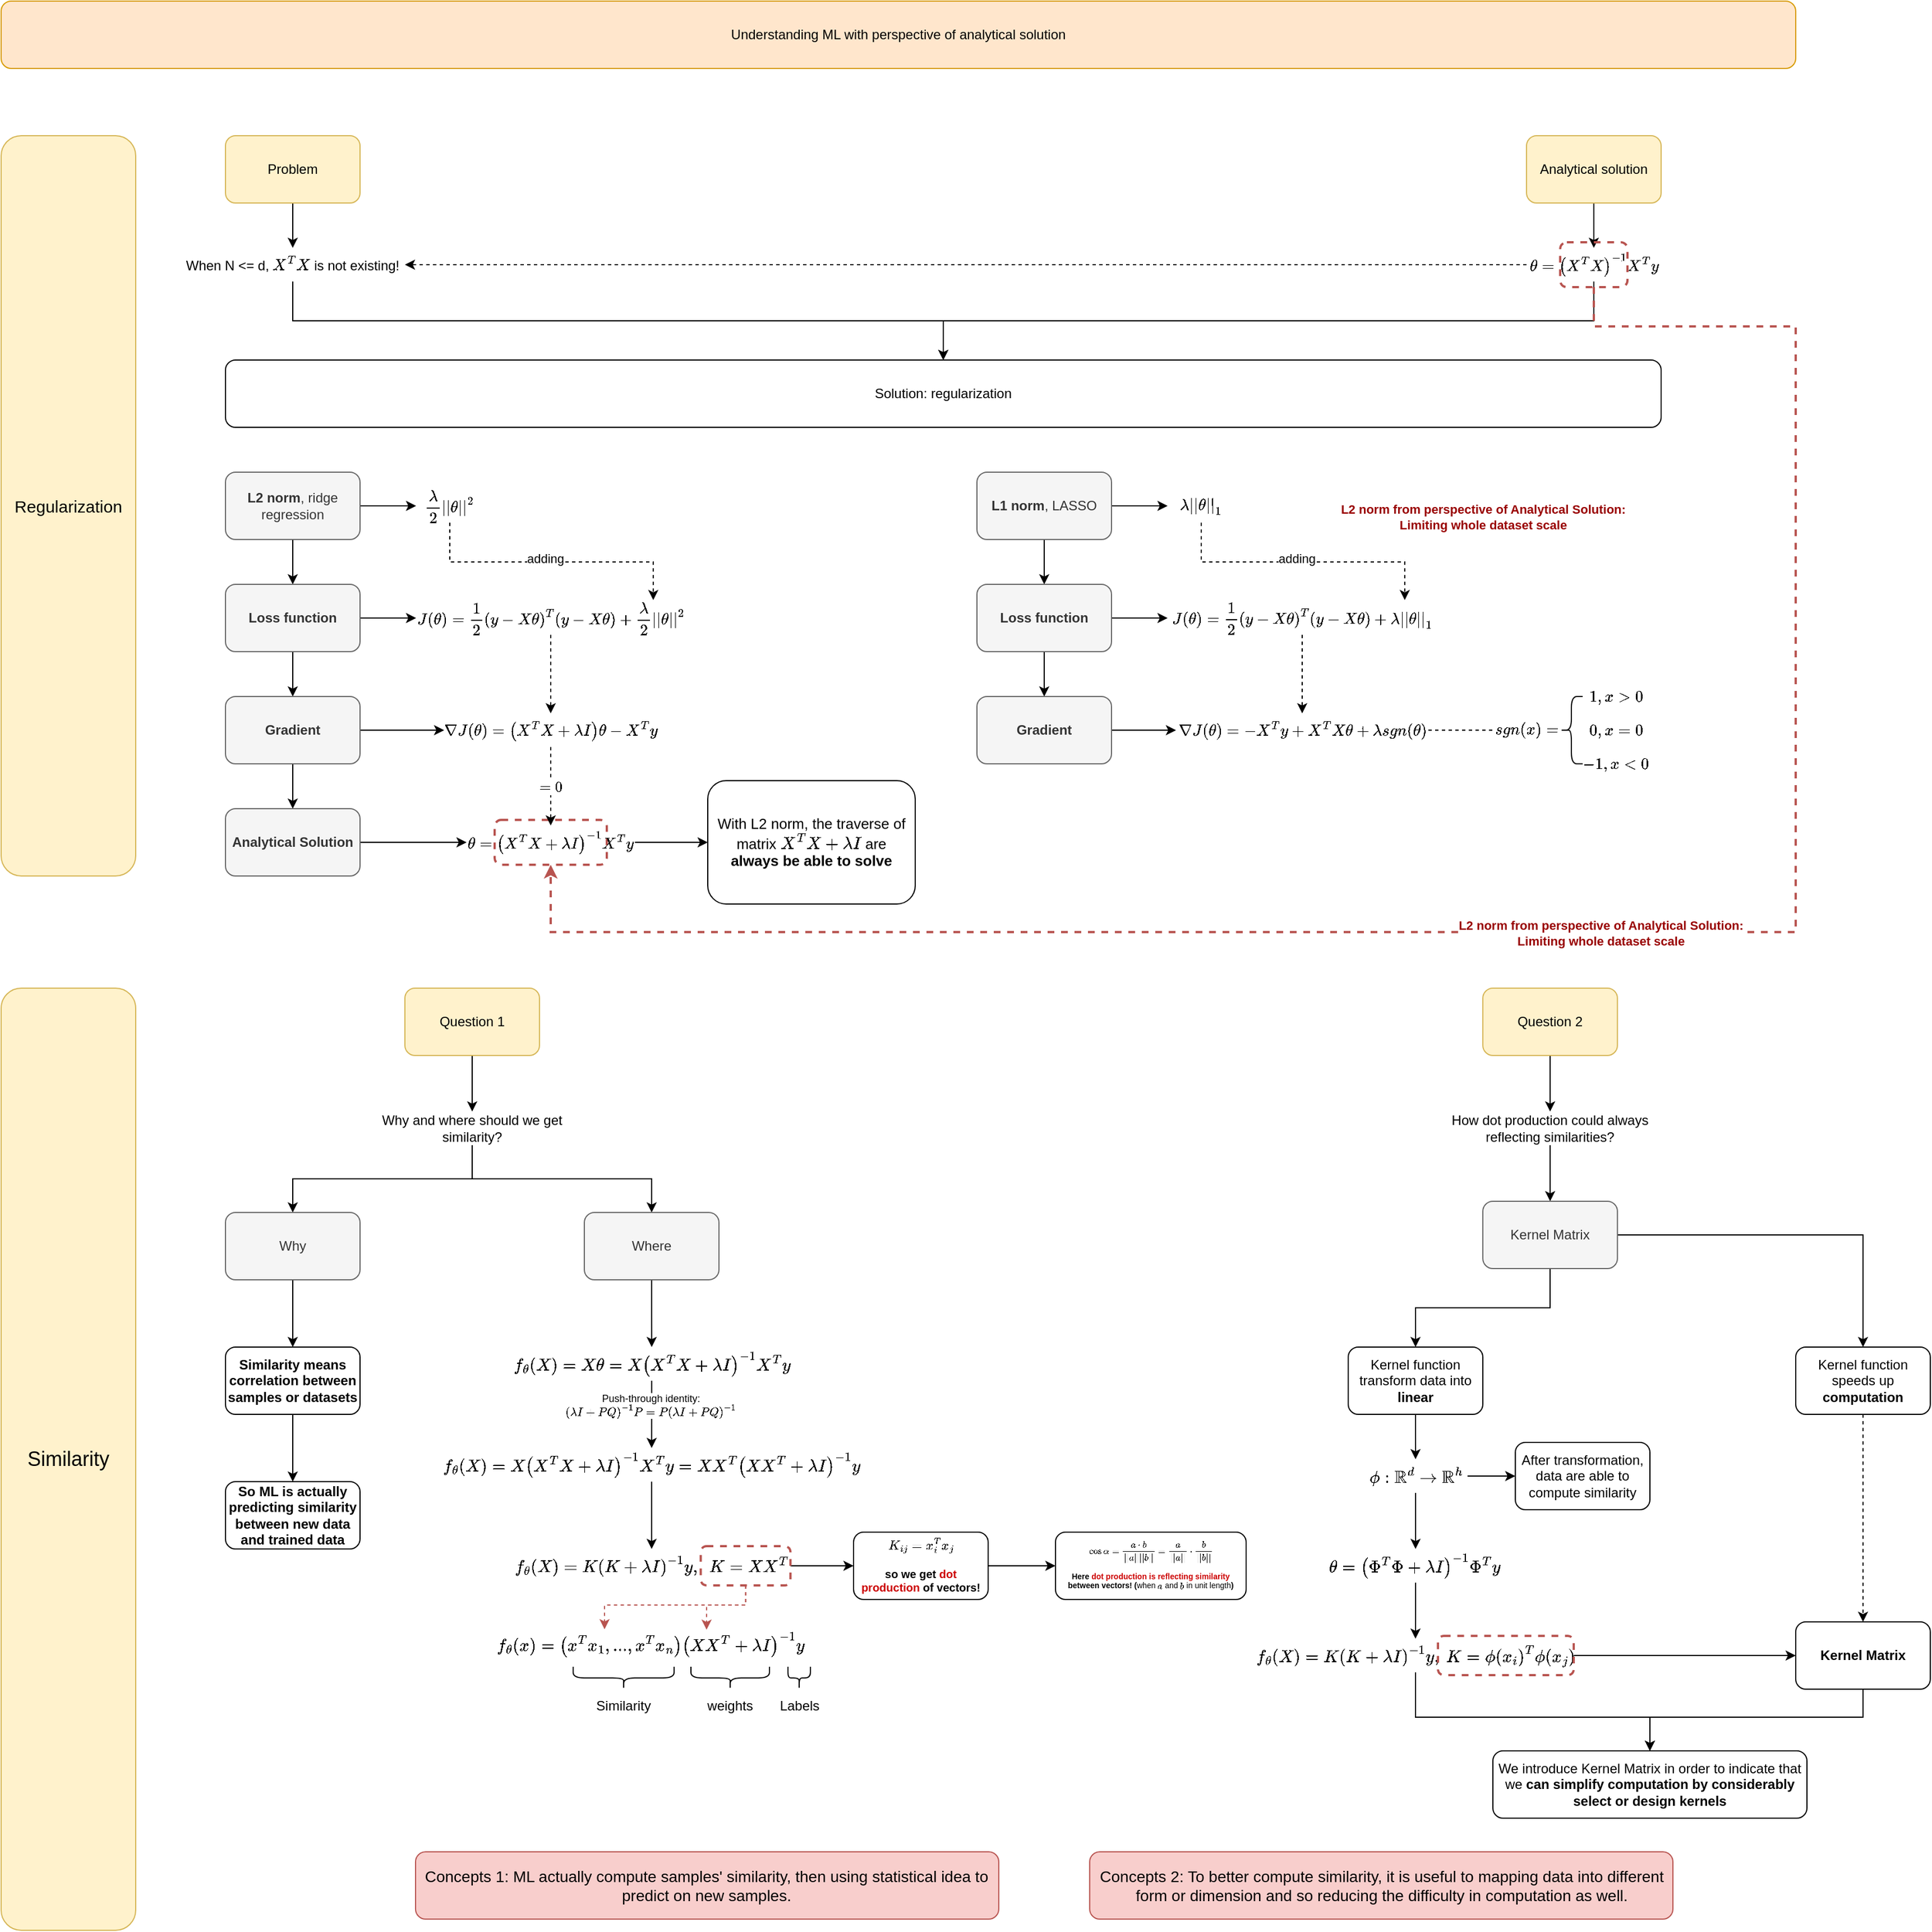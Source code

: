 <mxfile version="21.6.1" type="device">
  <diagram name="第 1 页" id="qaRzX7sJMQZzMvLnQVBK">
    <mxGraphModel dx="4020" dy="2697" grid="1" gridSize="10" guides="1" tooltips="1" connect="1" arrows="1" fold="1" page="1" pageScale="1" pageWidth="1200" pageHeight="1920" math="1" shadow="0">
      <root>
        <mxCell id="0" />
        <mxCell id="1" parent="0" />
        <mxCell id="Ud6jcn10O5w5PVEyWLoH-35" value="" style="rounded=1;whiteSpace=wrap;html=1;fillColor=none;strokeColor=#b85450;strokeWidth=2;dashed=1;" vertex="1" parent="1">
          <mxGeometry x="760" y="810" width="100" height="40" as="geometry" />
        </mxCell>
        <mxCell id="JyESMGR1FMFt-hgIbmDr-1" value="Understanding ML with perspective of analytical solution" style="rounded=1;whiteSpace=wrap;html=1;fillColor=#ffe6cc;strokeColor=#d79b00;" parent="1" vertex="1">
          <mxGeometry x="320" y="80" width="1600" height="60" as="geometry" />
        </mxCell>
        <mxCell id="Ud6jcn10O5w5PVEyWLoH-1" value="Regularization" style="rounded=1;whiteSpace=wrap;html=1;fillColor=#fff2cc;strokeColor=#d6b656;fontSize=15;" vertex="1" parent="1">
          <mxGeometry x="320" y="200" width="120" height="660" as="geometry" />
        </mxCell>
        <mxCell id="Ud6jcn10O5w5PVEyWLoH-4" value="" style="edgeStyle=orthogonalEdgeStyle;rounded=0;orthogonalLoop=1;jettySize=auto;html=1;" edge="1" parent="1" source="Ud6jcn10O5w5PVEyWLoH-2" target="Ud6jcn10O5w5PVEyWLoH-3">
          <mxGeometry relative="1" as="geometry" />
        </mxCell>
        <mxCell id="Ud6jcn10O5w5PVEyWLoH-2" value="Analytical solution" style="rounded=1;whiteSpace=wrap;html=1;fillColor=#fff2cc;strokeColor=#d6b656;" vertex="1" parent="1">
          <mxGeometry x="1680" y="200" width="120" height="60" as="geometry" />
        </mxCell>
        <mxCell id="Ud6jcn10O5w5PVEyWLoH-18" style="edgeStyle=orthogonalEdgeStyle;rounded=0;orthogonalLoop=1;jettySize=auto;html=1;entryX=0.5;entryY=0;entryDx=0;entryDy=0;" edge="1" parent="1" source="Ud6jcn10O5w5PVEyWLoH-3" target="Ud6jcn10O5w5PVEyWLoH-8">
          <mxGeometry relative="1" as="geometry" />
        </mxCell>
        <mxCell id="Ud6jcn10O5w5PVEyWLoH-37" value="" style="edgeStyle=orthogonalEdgeStyle;rounded=0;orthogonalLoop=1;jettySize=auto;html=1;dashed=1;" edge="1" parent="1" source="Ud6jcn10O5w5PVEyWLoH-3" target="Ud6jcn10O5w5PVEyWLoH-6">
          <mxGeometry relative="1" as="geometry" />
        </mxCell>
        <mxCell id="Ud6jcn10O5w5PVEyWLoH-3" value="`theta=(X^TX)^(-1)X^Ty`" style="text;html=1;strokeColor=none;fillColor=none;align=center;verticalAlign=middle;whiteSpace=wrap;rounded=0;" vertex="1" parent="1">
          <mxGeometry x="1680" y="300" width="120" height="30" as="geometry" />
        </mxCell>
        <mxCell id="Ud6jcn10O5w5PVEyWLoH-7" value="" style="edgeStyle=orthogonalEdgeStyle;rounded=0;orthogonalLoop=1;jettySize=auto;html=1;" edge="1" parent="1" source="Ud6jcn10O5w5PVEyWLoH-5" target="Ud6jcn10O5w5PVEyWLoH-6">
          <mxGeometry relative="1" as="geometry" />
        </mxCell>
        <mxCell id="Ud6jcn10O5w5PVEyWLoH-5" value="Problem" style="rounded=1;whiteSpace=wrap;html=1;fillColor=#fff2cc;strokeColor=#d6b656;" vertex="1" parent="1">
          <mxGeometry x="520" y="200" width="120" height="60" as="geometry" />
        </mxCell>
        <mxCell id="Ud6jcn10O5w5PVEyWLoH-17" style="edgeStyle=orthogonalEdgeStyle;rounded=0;orthogonalLoop=1;jettySize=auto;html=1;entryX=0.5;entryY=0;entryDx=0;entryDy=0;" edge="1" parent="1" source="Ud6jcn10O5w5PVEyWLoH-6" target="Ud6jcn10O5w5PVEyWLoH-8">
          <mxGeometry relative="1" as="geometry" />
        </mxCell>
        <mxCell id="Ud6jcn10O5w5PVEyWLoH-6" value="When N &amp;lt;= d, `X^TX` is not existing!" style="text;html=1;strokeColor=none;fillColor=none;align=center;verticalAlign=middle;whiteSpace=wrap;rounded=0;" vertex="1" parent="1">
          <mxGeometry x="480" y="300" width="200" height="30" as="geometry" />
        </mxCell>
        <mxCell id="Ud6jcn10O5w5PVEyWLoH-8" value="Solution: regularization" style="rounded=1;whiteSpace=wrap;html=1;" vertex="1" parent="1">
          <mxGeometry x="520" y="400" width="1280" height="60" as="geometry" />
        </mxCell>
        <mxCell id="Ud6jcn10O5w5PVEyWLoH-11" value="" style="edgeStyle=orthogonalEdgeStyle;rounded=0;orthogonalLoop=1;jettySize=auto;html=1;" edge="1" parent="1" source="Ud6jcn10O5w5PVEyWLoH-9" target="Ud6jcn10O5w5PVEyWLoH-10">
          <mxGeometry relative="1" as="geometry" />
        </mxCell>
        <mxCell id="Ud6jcn10O5w5PVEyWLoH-29" value="" style="edgeStyle=orthogonalEdgeStyle;rounded=0;orthogonalLoop=1;jettySize=auto;html=1;" edge="1" parent="1" source="Ud6jcn10O5w5PVEyWLoH-9" target="Ud6jcn10O5w5PVEyWLoH-12">
          <mxGeometry relative="1" as="geometry" />
        </mxCell>
        <mxCell id="Ud6jcn10O5w5PVEyWLoH-9" value="&lt;b&gt;L2 norm&lt;/b&gt;, ridge regression" style="rounded=1;whiteSpace=wrap;html=1;fillColor=#f5f5f5;fontColor=#333333;strokeColor=#666666;" vertex="1" parent="1">
          <mxGeometry x="520" y="500" width="120" height="60" as="geometry" />
        </mxCell>
        <mxCell id="Ud6jcn10O5w5PVEyWLoH-15" style="edgeStyle=orthogonalEdgeStyle;rounded=0;orthogonalLoop=1;jettySize=auto;html=1;entryX=0.881;entryY=-0.033;entryDx=0;entryDy=0;entryPerimeter=0;dashed=1;" edge="1" parent="1" source="Ud6jcn10O5w5PVEyWLoH-10" target="Ud6jcn10O5w5PVEyWLoH-13">
          <mxGeometry relative="1" as="geometry" />
        </mxCell>
        <mxCell id="Ud6jcn10O5w5PVEyWLoH-16" value="adding" style="edgeLabel;html=1;align=center;verticalAlign=middle;resizable=0;points=[];" vertex="1" connectable="0" parent="Ud6jcn10O5w5PVEyWLoH-15">
          <mxGeometry x="-0.044" y="3" relative="1" as="geometry">
            <mxPoint as="offset" />
          </mxGeometry>
        </mxCell>
        <mxCell id="Ud6jcn10O5w5PVEyWLoH-10" value="`lambda/2||theta||^2`" style="text;html=1;strokeColor=none;fillColor=none;align=center;verticalAlign=middle;whiteSpace=wrap;rounded=0;" vertex="1" parent="1">
          <mxGeometry x="690" y="515" width="60" height="30" as="geometry" />
        </mxCell>
        <mxCell id="Ud6jcn10O5w5PVEyWLoH-14" value="" style="edgeStyle=orthogonalEdgeStyle;rounded=0;orthogonalLoop=1;jettySize=auto;html=1;" edge="1" parent="1" source="Ud6jcn10O5w5PVEyWLoH-12" target="Ud6jcn10O5w5PVEyWLoH-13">
          <mxGeometry relative="1" as="geometry" />
        </mxCell>
        <mxCell id="Ud6jcn10O5w5PVEyWLoH-21" value="" style="edgeStyle=orthogonalEdgeStyle;rounded=0;orthogonalLoop=1;jettySize=auto;html=1;" edge="1" parent="1" source="Ud6jcn10O5w5PVEyWLoH-12" target="Ud6jcn10O5w5PVEyWLoH-20">
          <mxGeometry relative="1" as="geometry" />
        </mxCell>
        <mxCell id="Ud6jcn10O5w5PVEyWLoH-12" value="&lt;b&gt;Loss function&lt;/b&gt;" style="rounded=1;whiteSpace=wrap;html=1;fillColor=#f5f5f5;fontColor=#333333;strokeColor=#666666;" vertex="1" parent="1">
          <mxGeometry x="520" y="600" width="120" height="60" as="geometry" />
        </mxCell>
        <mxCell id="Ud6jcn10O5w5PVEyWLoH-24" value="" style="edgeStyle=orthogonalEdgeStyle;rounded=0;orthogonalLoop=1;jettySize=auto;html=1;dashed=1;" edge="1" parent="1" source="Ud6jcn10O5w5PVEyWLoH-13" target="Ud6jcn10O5w5PVEyWLoH-22">
          <mxGeometry relative="1" as="geometry" />
        </mxCell>
        <mxCell id="Ud6jcn10O5w5PVEyWLoH-13" value="`J(theta)=1/2(y-Xtheta)^T(y-Xtheta)+lambda/2||theta||^2`" style="text;html=1;strokeColor=none;fillColor=none;align=center;verticalAlign=middle;whiteSpace=wrap;rounded=0;" vertex="1" parent="1">
          <mxGeometry x="690" y="615" width="240" height="30" as="geometry" />
        </mxCell>
        <mxCell id="Ud6jcn10O5w5PVEyWLoH-23" value="" style="edgeStyle=orthogonalEdgeStyle;rounded=0;orthogonalLoop=1;jettySize=auto;html=1;" edge="1" parent="1" source="Ud6jcn10O5w5PVEyWLoH-20" target="Ud6jcn10O5w5PVEyWLoH-22">
          <mxGeometry relative="1" as="geometry" />
        </mxCell>
        <mxCell id="Ud6jcn10O5w5PVEyWLoH-31" value="" style="edgeStyle=orthogonalEdgeStyle;rounded=0;orthogonalLoop=1;jettySize=auto;html=1;" edge="1" parent="1" source="Ud6jcn10O5w5PVEyWLoH-20" target="Ud6jcn10O5w5PVEyWLoH-30">
          <mxGeometry relative="1" as="geometry" />
        </mxCell>
        <mxCell id="Ud6jcn10O5w5PVEyWLoH-20" value="&lt;b&gt;Gradient&lt;/b&gt;" style="rounded=1;whiteSpace=wrap;html=1;fillColor=#f5f5f5;fontColor=#333333;strokeColor=#666666;" vertex="1" parent="1">
          <mxGeometry x="520" y="700" width="120" height="60" as="geometry" />
        </mxCell>
        <mxCell id="Ud6jcn10O5w5PVEyWLoH-26" value="" style="edgeStyle=orthogonalEdgeStyle;rounded=0;orthogonalLoop=1;jettySize=auto;html=1;dashed=1;" edge="1" parent="1" source="Ud6jcn10O5w5PVEyWLoH-22" target="Ud6jcn10O5w5PVEyWLoH-25">
          <mxGeometry relative="1" as="geometry" />
        </mxCell>
        <mxCell id="Ud6jcn10O5w5PVEyWLoH-34" value="`=0`" style="edgeLabel;html=1;align=center;verticalAlign=middle;resizable=0;points=[];" vertex="1" connectable="0" parent="Ud6jcn10O5w5PVEyWLoH-26">
          <mxGeometry x="0.019" relative="1" as="geometry">
            <mxPoint as="offset" />
          </mxGeometry>
        </mxCell>
        <mxCell id="Ud6jcn10O5w5PVEyWLoH-22" value="`gradJ(theta)=(X^TX+lambdaI)theta-X^Ty&lt;br&gt;`" style="text;html=1;strokeColor=none;fillColor=none;align=center;verticalAlign=middle;whiteSpace=wrap;rounded=0;" vertex="1" parent="1">
          <mxGeometry x="715" y="715" width="190" height="30" as="geometry" />
        </mxCell>
        <mxCell id="Ud6jcn10O5w5PVEyWLoH-28" value="" style="edgeStyle=orthogonalEdgeStyle;rounded=0;orthogonalLoop=1;jettySize=auto;html=1;" edge="1" parent="1" source="Ud6jcn10O5w5PVEyWLoH-25" target="Ud6jcn10O5w5PVEyWLoH-27">
          <mxGeometry relative="1" as="geometry" />
        </mxCell>
        <mxCell id="Ud6jcn10O5w5PVEyWLoH-25" value="`theta=(X^TX+lambdaI)^(-1)X^Ty`" style="text;html=1;strokeColor=none;fillColor=none;align=center;verticalAlign=middle;whiteSpace=wrap;rounded=0;" vertex="1" parent="1">
          <mxGeometry x="735" y="815" width="150" height="30" as="geometry" />
        </mxCell>
        <mxCell id="Ud6jcn10O5w5PVEyWLoH-27" value="With L2 norm, the traverse of matrix `X^TX+lambdaI` are &lt;b&gt;always&lt;/b&gt;&amp;nbsp;&lt;b style=&quot;font-size: 13px;&quot;&gt;be able to solve&lt;/b&gt;" style="rounded=1;whiteSpace=wrap;html=1;fontSize=13;" vertex="1" parent="1">
          <mxGeometry x="950" y="775" width="185" height="110" as="geometry" />
        </mxCell>
        <mxCell id="Ud6jcn10O5w5PVEyWLoH-32" value="" style="edgeStyle=orthogonalEdgeStyle;rounded=0;orthogonalLoop=1;jettySize=auto;html=1;" edge="1" parent="1" source="Ud6jcn10O5w5PVEyWLoH-30" target="Ud6jcn10O5w5PVEyWLoH-25">
          <mxGeometry relative="1" as="geometry" />
        </mxCell>
        <mxCell id="Ud6jcn10O5w5PVEyWLoH-30" value="&lt;b&gt;Analytical Solution&lt;/b&gt;" style="whiteSpace=wrap;html=1;rounded=1;fillColor=#f5f5f5;fontColor=#333333;strokeColor=#666666;" vertex="1" parent="1">
          <mxGeometry x="520" y="800" width="120" height="60" as="geometry" />
        </mxCell>
        <mxCell id="Ud6jcn10O5w5PVEyWLoH-39" style="edgeStyle=orthogonalEdgeStyle;rounded=0;orthogonalLoop=1;jettySize=auto;html=1;dashed=1;fillColor=#f8cecc;strokeColor=#b85450;strokeWidth=2;exitX=0.5;exitY=1;exitDx=0;exitDy=0;" edge="1" parent="1" source="Ud6jcn10O5w5PVEyWLoH-38">
          <mxGeometry relative="1" as="geometry">
            <mxPoint x="1720" y="315.0" as="sourcePoint" />
            <mxPoint x="810" y="850" as="targetPoint" />
            <Array as="points">
              <mxPoint x="1740" y="370" />
              <mxPoint x="1920" y="370" />
              <mxPoint x="1920" y="910" />
              <mxPoint x="810" y="910" />
            </Array>
          </mxGeometry>
        </mxCell>
        <mxCell id="Ud6jcn10O5w5PVEyWLoH-40" value="L2 norm from perspective of Analytical Solution:&lt;br&gt;Limiting whole dataset scale" style="edgeLabel;html=1;align=center;verticalAlign=middle;resizable=0;points=[];fontStyle=1;fontColor=#990000;" vertex="1" connectable="0" parent="Ud6jcn10O5w5PVEyWLoH-39">
          <mxGeometry x="-0.035" y="1" relative="1" as="geometry">
            <mxPoint as="offset" />
          </mxGeometry>
        </mxCell>
        <mxCell id="Ud6jcn10O5w5PVEyWLoH-38" value="" style="rounded=1;whiteSpace=wrap;html=1;fillColor=none;strokeColor=#b85450;strokeWidth=2;dashed=1;" vertex="1" parent="1">
          <mxGeometry x="1710" y="295" width="60" height="40" as="geometry" />
        </mxCell>
        <mxCell id="Ud6jcn10O5w5PVEyWLoH-41" value="Similarity" style="rounded=1;whiteSpace=wrap;html=1;fillColor=#fff2cc;strokeColor=#d6b656;fontSize=18;" vertex="1" parent="1">
          <mxGeometry x="320" y="960" width="120" height="840" as="geometry" />
        </mxCell>
        <mxCell id="Ud6jcn10O5w5PVEyWLoH-42" value="" style="edgeStyle=orthogonalEdgeStyle;rounded=0;orthogonalLoop=1;jettySize=auto;html=1;" edge="1" parent="1" source="Ud6jcn10O5w5PVEyWLoH-44" target="Ud6jcn10O5w5PVEyWLoH-47">
          <mxGeometry relative="1" as="geometry" />
        </mxCell>
        <mxCell id="Ud6jcn10O5w5PVEyWLoH-43" value="" style="edgeStyle=orthogonalEdgeStyle;rounded=0;orthogonalLoop=1;jettySize=auto;html=1;" edge="1" parent="1" source="Ud6jcn10O5w5PVEyWLoH-44" target="Ud6jcn10O5w5PVEyWLoH-50">
          <mxGeometry relative="1" as="geometry" />
        </mxCell>
        <mxCell id="Ud6jcn10O5w5PVEyWLoH-44" value="&lt;b&gt;L1 norm&lt;/b&gt;, LASSO" style="rounded=1;whiteSpace=wrap;html=1;fillColor=#f5f5f5;fontColor=#333333;strokeColor=#666666;" vertex="1" parent="1">
          <mxGeometry x="1190" y="500" width="120" height="60" as="geometry" />
        </mxCell>
        <mxCell id="Ud6jcn10O5w5PVEyWLoH-45" style="edgeStyle=orthogonalEdgeStyle;rounded=0;orthogonalLoop=1;jettySize=auto;html=1;entryX=0.881;entryY=-0.033;entryDx=0;entryDy=0;entryPerimeter=0;dashed=1;" edge="1" parent="1" source="Ud6jcn10O5w5PVEyWLoH-47" target="Ud6jcn10O5w5PVEyWLoH-52">
          <mxGeometry relative="1" as="geometry" />
        </mxCell>
        <mxCell id="Ud6jcn10O5w5PVEyWLoH-46" value="adding" style="edgeLabel;html=1;align=center;verticalAlign=middle;resizable=0;points=[];" vertex="1" connectable="0" parent="Ud6jcn10O5w5PVEyWLoH-45">
          <mxGeometry x="-0.044" y="3" relative="1" as="geometry">
            <mxPoint as="offset" />
          </mxGeometry>
        </mxCell>
        <mxCell id="Ud6jcn10O5w5PVEyWLoH-47" value="`lambda||theta||_1`" style="text;html=1;strokeColor=none;fillColor=none;align=center;verticalAlign=middle;whiteSpace=wrap;rounded=0;" vertex="1" parent="1">
          <mxGeometry x="1360" y="515" width="60" height="30" as="geometry" />
        </mxCell>
        <mxCell id="Ud6jcn10O5w5PVEyWLoH-48" value="" style="edgeStyle=orthogonalEdgeStyle;rounded=0;orthogonalLoop=1;jettySize=auto;html=1;" edge="1" parent="1" source="Ud6jcn10O5w5PVEyWLoH-50" target="Ud6jcn10O5w5PVEyWLoH-52">
          <mxGeometry relative="1" as="geometry" />
        </mxCell>
        <mxCell id="Ud6jcn10O5w5PVEyWLoH-49" value="" style="edgeStyle=orthogonalEdgeStyle;rounded=0;orthogonalLoop=1;jettySize=auto;html=1;" edge="1" parent="1" source="Ud6jcn10O5w5PVEyWLoH-50" target="Ud6jcn10O5w5PVEyWLoH-55">
          <mxGeometry relative="1" as="geometry" />
        </mxCell>
        <mxCell id="Ud6jcn10O5w5PVEyWLoH-50" value="&lt;b&gt;Loss function&lt;/b&gt;" style="rounded=1;whiteSpace=wrap;html=1;fillColor=#f5f5f5;fontColor=#333333;strokeColor=#666666;" vertex="1" parent="1">
          <mxGeometry x="1190" y="600" width="120" height="60" as="geometry" />
        </mxCell>
        <mxCell id="Ud6jcn10O5w5PVEyWLoH-51" value="" style="edgeStyle=orthogonalEdgeStyle;rounded=0;orthogonalLoop=1;jettySize=auto;html=1;dashed=1;" edge="1" parent="1" source="Ud6jcn10O5w5PVEyWLoH-52" target="Ud6jcn10O5w5PVEyWLoH-58">
          <mxGeometry relative="1" as="geometry" />
        </mxCell>
        <mxCell id="Ud6jcn10O5w5PVEyWLoH-52" value="`J(theta)=1/2(y-Xtheta)^T(y-Xtheta)+lambda||theta||_1`" style="text;html=1;strokeColor=none;fillColor=none;align=center;verticalAlign=middle;whiteSpace=wrap;rounded=0;" vertex="1" parent="1">
          <mxGeometry x="1360" y="615" width="240" height="30" as="geometry" />
        </mxCell>
        <mxCell id="Ud6jcn10O5w5PVEyWLoH-53" value="" style="edgeStyle=orthogonalEdgeStyle;rounded=0;orthogonalLoop=1;jettySize=auto;html=1;" edge="1" parent="1" source="Ud6jcn10O5w5PVEyWLoH-55" target="Ud6jcn10O5w5PVEyWLoH-58">
          <mxGeometry relative="1" as="geometry" />
        </mxCell>
        <mxCell id="Ud6jcn10O5w5PVEyWLoH-55" value="&lt;b&gt;Gradient&lt;/b&gt;" style="rounded=1;whiteSpace=wrap;html=1;fillColor=#f5f5f5;fontColor=#333333;strokeColor=#666666;" vertex="1" parent="1">
          <mxGeometry x="1190" y="700" width="120" height="60" as="geometry" />
        </mxCell>
        <mxCell id="Ud6jcn10O5w5PVEyWLoH-67" value="" style="edgeStyle=orthogonalEdgeStyle;rounded=0;orthogonalLoop=1;jettySize=auto;html=1;endArrow=none;endFill=0;dashed=1;" edge="1" parent="1" source="Ud6jcn10O5w5PVEyWLoH-58" target="Ud6jcn10O5w5PVEyWLoH-66">
          <mxGeometry relative="1" as="geometry" />
        </mxCell>
        <mxCell id="Ud6jcn10O5w5PVEyWLoH-58" value="`gradJ(theta)=-X^Ty+X^TXtheta+lambdasgn(theta)`" style="text;html=1;strokeColor=none;fillColor=none;align=center;verticalAlign=middle;whiteSpace=wrap;rounded=0;" vertex="1" parent="1">
          <mxGeometry x="1367.5" y="715" width="225" height="30" as="geometry" />
        </mxCell>
        <mxCell id="Ud6jcn10O5w5PVEyWLoH-65" value="L2 norm from perspective of Analytical Solution:&lt;br&gt;Limiting whole dataset scale" style="edgeLabel;html=1;align=center;verticalAlign=middle;resizable=0;points=[];fontStyle=1;fontColor=#990000;" vertex="1" connectable="0" parent="1">
          <mxGeometry x="1641.043" y="539.783" as="geometry" />
        </mxCell>
        <mxCell id="Ud6jcn10O5w5PVEyWLoH-72" value="" style="group" vertex="1" connectable="0" parent="1">
          <mxGeometry x="1650" y="685" width="140" height="90" as="geometry" />
        </mxCell>
        <mxCell id="Ud6jcn10O5w5PVEyWLoH-66" value="`sgn(x)=`" style="text;html=1;strokeColor=none;fillColor=none;align=center;verticalAlign=middle;whiteSpace=wrap;rounded=0;" vertex="1" parent="Ud6jcn10O5w5PVEyWLoH-72">
          <mxGeometry y="30" width="60" height="30" as="geometry" />
        </mxCell>
        <mxCell id="Ud6jcn10O5w5PVEyWLoH-68" value="" style="shape=curlyBracket;whiteSpace=wrap;html=1;rounded=1;labelPosition=left;verticalLabelPosition=middle;align=right;verticalAlign=middle;" vertex="1" parent="Ud6jcn10O5w5PVEyWLoH-72">
          <mxGeometry x="60" y="15" width="20" height="60" as="geometry" />
        </mxCell>
        <mxCell id="Ud6jcn10O5w5PVEyWLoH-69" value="`1, x&amp;gt;0`" style="text;html=1;strokeColor=none;fillColor=none;align=center;verticalAlign=middle;whiteSpace=wrap;rounded=0;" vertex="1" parent="Ud6jcn10O5w5PVEyWLoH-72">
          <mxGeometry x="80" width="60" height="30" as="geometry" />
        </mxCell>
        <mxCell id="Ud6jcn10O5w5PVEyWLoH-70" value="`0, x=0`" style="text;html=1;strokeColor=none;fillColor=none;align=center;verticalAlign=middle;whiteSpace=wrap;rounded=0;" vertex="1" parent="Ud6jcn10O5w5PVEyWLoH-72">
          <mxGeometry x="80" y="30" width="60" height="30" as="geometry" />
        </mxCell>
        <mxCell id="Ud6jcn10O5w5PVEyWLoH-71" value="`-1, x&amp;lt;0`" style="text;html=1;strokeColor=none;fillColor=none;align=center;verticalAlign=middle;whiteSpace=wrap;rounded=0;" vertex="1" parent="Ud6jcn10O5w5PVEyWLoH-72">
          <mxGeometry x="80" y="60" width="60" height="30" as="geometry" />
        </mxCell>
        <mxCell id="Ud6jcn10O5w5PVEyWLoH-75" value="" style="edgeStyle=orthogonalEdgeStyle;rounded=0;orthogonalLoop=1;jettySize=auto;html=1;" edge="1" parent="1" source="Ud6jcn10O5w5PVEyWLoH-73" target="Ud6jcn10O5w5PVEyWLoH-74">
          <mxGeometry relative="1" as="geometry" />
        </mxCell>
        <mxCell id="Ud6jcn10O5w5PVEyWLoH-73" value="Question 1" style="rounded=1;whiteSpace=wrap;html=1;fillColor=#fff2cc;strokeColor=#d6b656;" vertex="1" parent="1">
          <mxGeometry x="680" y="960" width="120" height="60" as="geometry" />
        </mxCell>
        <mxCell id="Ud6jcn10O5w5PVEyWLoH-83" style="edgeStyle=orthogonalEdgeStyle;rounded=0;orthogonalLoop=1;jettySize=auto;html=1;entryX=0.5;entryY=0;entryDx=0;entryDy=0;" edge="1" parent="1" source="Ud6jcn10O5w5PVEyWLoH-74" target="Ud6jcn10O5w5PVEyWLoH-76">
          <mxGeometry relative="1" as="geometry" />
        </mxCell>
        <mxCell id="Ud6jcn10O5w5PVEyWLoH-84" style="edgeStyle=orthogonalEdgeStyle;rounded=0;orthogonalLoop=1;jettySize=auto;html=1;entryX=0.5;entryY=0;entryDx=0;entryDy=0;" edge="1" parent="1" source="Ud6jcn10O5w5PVEyWLoH-74" target="Ud6jcn10O5w5PVEyWLoH-78">
          <mxGeometry relative="1" as="geometry" />
        </mxCell>
        <mxCell id="Ud6jcn10O5w5PVEyWLoH-74" value="Why and where should we get similarity?" style="text;html=1;strokeColor=none;fillColor=none;align=center;verticalAlign=middle;whiteSpace=wrap;rounded=0;" vertex="1" parent="1">
          <mxGeometry x="640" y="1070" width="200" height="30" as="geometry" />
        </mxCell>
        <mxCell id="Ud6jcn10O5w5PVEyWLoH-82" value="" style="edgeStyle=orthogonalEdgeStyle;rounded=0;orthogonalLoop=1;jettySize=auto;html=1;" edge="1" parent="1" source="Ud6jcn10O5w5PVEyWLoH-76" target="Ud6jcn10O5w5PVEyWLoH-81">
          <mxGeometry relative="1" as="geometry" />
        </mxCell>
        <mxCell id="Ud6jcn10O5w5PVEyWLoH-76" value="Why" style="rounded=1;whiteSpace=wrap;html=1;fillColor=#f5f5f5;fontColor=#333333;strokeColor=#666666;" vertex="1" parent="1">
          <mxGeometry x="520" y="1160" width="120" height="60" as="geometry" />
        </mxCell>
        <mxCell id="Ud6jcn10O5w5PVEyWLoH-86" value="" style="edgeStyle=orthogonalEdgeStyle;rounded=0;orthogonalLoop=1;jettySize=auto;html=1;" edge="1" parent="1" source="Ud6jcn10O5w5PVEyWLoH-78" target="Ud6jcn10O5w5PVEyWLoH-85">
          <mxGeometry relative="1" as="geometry" />
        </mxCell>
        <mxCell id="Ud6jcn10O5w5PVEyWLoH-78" value="Where" style="rounded=1;whiteSpace=wrap;html=1;fillColor=#f5f5f5;fontColor=#333333;strokeColor=#666666;" vertex="1" parent="1">
          <mxGeometry x="840" y="1160" width="120" height="60" as="geometry" />
        </mxCell>
        <mxCell id="Ud6jcn10O5w5PVEyWLoH-93" value="" style="edgeStyle=orthogonalEdgeStyle;rounded=0;orthogonalLoop=1;jettySize=auto;html=1;" edge="1" parent="1" source="Ud6jcn10O5w5PVEyWLoH-81" target="Ud6jcn10O5w5PVEyWLoH-92">
          <mxGeometry relative="1" as="geometry" />
        </mxCell>
        <mxCell id="Ud6jcn10O5w5PVEyWLoH-81" value="Similarity means correlation between samples or datasets" style="rounded=1;whiteSpace=wrap;html=1;fontStyle=1" vertex="1" parent="1">
          <mxGeometry x="520" y="1280" width="120" height="60" as="geometry" />
        </mxCell>
        <mxCell id="Ud6jcn10O5w5PVEyWLoH-88" value="" style="edgeStyle=orthogonalEdgeStyle;rounded=0;orthogonalLoop=1;jettySize=auto;html=1;" edge="1" parent="1" source="Ud6jcn10O5w5PVEyWLoH-85" target="Ud6jcn10O5w5PVEyWLoH-87">
          <mxGeometry relative="1" as="geometry" />
        </mxCell>
        <mxCell id="Ud6jcn10O5w5PVEyWLoH-91" value="Push-through identity: &lt;br&gt;`(lambdaI+PQ)^(-1)P=P(lambdaI+PQ&lt;br style=&quot;font-size: 9px;&quot;&gt;)^-1`" style="edgeLabel;html=1;align=center;verticalAlign=middle;resizable=0;points=[];fontSize=9;" vertex="1" connectable="0" parent="Ud6jcn10O5w5PVEyWLoH-88">
          <mxGeometry x="-0.283" y="-1" relative="1" as="geometry">
            <mxPoint as="offset" />
          </mxGeometry>
        </mxCell>
        <mxCell id="Ud6jcn10O5w5PVEyWLoH-85" value="`f_theta(X)=Xtheta=X(X^TX+lambdaI)^(-1)X^Ty`" style="text;html=1;strokeColor=none;fillColor=none;align=center;verticalAlign=middle;whiteSpace=wrap;rounded=0;fontSize=13;" vertex="1" parent="1">
          <mxGeometry x="776.25" y="1280" width="247.5" height="30" as="geometry" />
        </mxCell>
        <mxCell id="Ud6jcn10O5w5PVEyWLoH-90" value="" style="edgeStyle=orthogonalEdgeStyle;rounded=0;orthogonalLoop=1;jettySize=auto;html=1;" edge="1" parent="1" source="Ud6jcn10O5w5PVEyWLoH-87" target="Ud6jcn10O5w5PVEyWLoH-89">
          <mxGeometry relative="1" as="geometry" />
        </mxCell>
        <mxCell id="Ud6jcn10O5w5PVEyWLoH-87" value="`f_theta(X)=X(X^TX+lambdaI)^(-1)X^Ty=XX^T(XX^T+lambdaI)^(-1)y`" style="text;html=1;strokeColor=none;fillColor=none;align=center;verticalAlign=middle;whiteSpace=wrap;rounded=0;fontSize=13;" vertex="1" parent="1">
          <mxGeometry x="712.81" y="1370" width="374.37" height="30" as="geometry" />
        </mxCell>
        <mxCell id="Ud6jcn10O5w5PVEyWLoH-89" value="`f_theta(X)=K(K+lambdaI)^(-1)y,&amp;nbsp; &amp;nbsp;K=XX^T`" style="text;html=1;strokeColor=none;fillColor=none;align=center;verticalAlign=middle;whiteSpace=wrap;rounded=0;fontSize=13;" vertex="1" parent="1">
          <mxGeometry x="783.9" y="1460" width="232.19" height="30" as="geometry" />
        </mxCell>
        <mxCell id="Ud6jcn10O5w5PVEyWLoH-92" value="So ML is actually predicting similarity between new data and trained data" style="rounded=1;whiteSpace=wrap;html=1;fontStyle=1" vertex="1" parent="1">
          <mxGeometry x="520" y="1400" width="120" height="60" as="geometry" />
        </mxCell>
        <mxCell id="Ud6jcn10O5w5PVEyWLoH-96" value="" style="edgeStyle=orthogonalEdgeStyle;rounded=0;orthogonalLoop=1;jettySize=auto;html=1;" edge="1" parent="1" source="Ud6jcn10O5w5PVEyWLoH-94" target="Ud6jcn10O5w5PVEyWLoH-95">
          <mxGeometry relative="1" as="geometry" />
        </mxCell>
        <mxCell id="Ud6jcn10O5w5PVEyWLoH-101" style="edgeStyle=orthogonalEdgeStyle;rounded=0;orthogonalLoop=1;jettySize=auto;html=1;entryX=0.673;entryY=0.067;entryDx=0;entryDy=0;entryPerimeter=0;dashed=1;fillColor=#f8cecc;strokeColor=#b85450;" edge="1" parent="1" source="Ud6jcn10O5w5PVEyWLoH-94" target="Ud6jcn10O5w5PVEyWLoH-99">
          <mxGeometry relative="1" as="geometry">
            <Array as="points">
              <mxPoint x="984" y="1510" />
              <mxPoint x="949" y="1510" />
            </Array>
          </mxGeometry>
        </mxCell>
        <mxCell id="Ud6jcn10O5w5PVEyWLoH-102" style="edgeStyle=orthogonalEdgeStyle;rounded=0;orthogonalLoop=1;jettySize=auto;html=1;entryX=0.353;entryY=0.054;entryDx=0;entryDy=0;dashed=1;fillColor=#f8cecc;strokeColor=#b85450;entryPerimeter=0;" edge="1" parent="1" source="Ud6jcn10O5w5PVEyWLoH-94" target="Ud6jcn10O5w5PVEyWLoH-99">
          <mxGeometry relative="1" as="geometry">
            <Array as="points">
              <mxPoint x="984" y="1510" />
              <mxPoint x="858" y="1510" />
              <mxPoint x="858" y="1532" />
            </Array>
          </mxGeometry>
        </mxCell>
        <mxCell id="Ud6jcn10O5w5PVEyWLoH-94" value="" style="rounded=1;whiteSpace=wrap;html=1;fillColor=none;strokeColor=#b85450;strokeWidth=2;dashed=1;" vertex="1" parent="1">
          <mxGeometry x="943.75" y="1457.5" width="80" height="35" as="geometry" />
        </mxCell>
        <mxCell id="Ud6jcn10O5w5PVEyWLoH-98" value="" style="edgeStyle=orthogonalEdgeStyle;rounded=0;orthogonalLoop=1;jettySize=auto;html=1;" edge="1" parent="1" source="Ud6jcn10O5w5PVEyWLoH-95" target="Ud6jcn10O5w5PVEyWLoH-97">
          <mxGeometry relative="1" as="geometry" />
        </mxCell>
        <mxCell id="Ud6jcn10O5w5PVEyWLoH-95" value="`K_(ij)=x_i^Tx_j`&lt;br style=&quot;font-size: 10px;&quot;&gt;&lt;br style=&quot;font-size: 10px;&quot;&gt;&lt;b style=&quot;font-size: 10px;&quot;&gt;so we get &lt;font color=&quot;#cc0000&quot;&gt;dot production&lt;/font&gt; of vectors!&lt;/b&gt;" style="rounded=1;whiteSpace=wrap;html=1;fontSize=10;" vertex="1" parent="1">
          <mxGeometry x="1080" y="1445" width="120" height="60" as="geometry" />
        </mxCell>
        <mxCell id="Ud6jcn10O5w5PVEyWLoH-97" value="`cosalpha=(a*b)/(||a||||b||)=a/||a||*b/||b||`&lt;b style=&quot;font-size: 7px;&quot;&gt;&lt;br style=&quot;font-size: 7px;&quot;&gt;&lt;br style=&quot;font-size: 7px;&quot;&gt;Here &lt;font color=&quot;#cc0000&quot; style=&quot;font-size: 7px;&quot;&gt;dot production is reflecting similarity&lt;/font&gt; between vectors! (&lt;/b&gt;&lt;span style=&quot;font-size: 7px;&quot;&gt;when `a` and `b` in unit length&lt;/span&gt;&lt;b style=&quot;font-size: 7px;&quot;&gt;)&lt;/b&gt;" style="rounded=1;whiteSpace=wrap;html=1;fontSize=7;" vertex="1" parent="1">
          <mxGeometry x="1260" y="1445" width="170" height="60" as="geometry" />
        </mxCell>
        <mxCell id="Ud6jcn10O5w5PVEyWLoH-99" value="`f_theta(x)=(x^Tx_1,...,x^Tx_n)(XX^T+lambdaI)^(-1)y`" style="text;html=1;strokeColor=none;fillColor=none;align=center;verticalAlign=middle;whiteSpace=wrap;rounded=0;fontSize=13;" vertex="1" parent="1">
          <mxGeometry x="758.46" y="1530" width="283.06" height="30" as="geometry" />
        </mxCell>
        <mxCell id="Ud6jcn10O5w5PVEyWLoH-118" value="" style="edgeStyle=orthogonalEdgeStyle;rounded=0;orthogonalLoop=1;jettySize=auto;html=1;" edge="1" parent="1" source="Ud6jcn10O5w5PVEyWLoH-103" target="Ud6jcn10O5w5PVEyWLoH-117">
          <mxGeometry relative="1" as="geometry" />
        </mxCell>
        <mxCell id="Ud6jcn10O5w5PVEyWLoH-103" value="Question 2" style="rounded=1;whiteSpace=wrap;html=1;fillColor=#fff2cc;strokeColor=#d6b656;" vertex="1" parent="1">
          <mxGeometry x="1641.04" y="960" width="120" height="60" as="geometry" />
        </mxCell>
        <mxCell id="Ud6jcn10O5w5PVEyWLoH-114" value="" style="group" vertex="1" connectable="0" parent="1">
          <mxGeometry x="830" y="1565" width="90" height="50" as="geometry" />
        </mxCell>
        <mxCell id="Ud6jcn10O5w5PVEyWLoH-106" value="" style="shape=curlyBracket;whiteSpace=wrap;html=1;rounded=1;flipH=1;labelPosition=right;verticalLabelPosition=middle;align=left;verticalAlign=middle;rotation=90;" vertex="1" parent="Ud6jcn10O5w5PVEyWLoH-114">
          <mxGeometry x="35" y="-35" width="20" height="90" as="geometry" />
        </mxCell>
        <mxCell id="Ud6jcn10O5w5PVEyWLoH-109" value="Similarity" style="text;html=1;strokeColor=none;fillColor=none;align=center;verticalAlign=middle;whiteSpace=wrap;rounded=0;" vertex="1" parent="Ud6jcn10O5w5PVEyWLoH-114">
          <mxGeometry x="15" y="20" width="60" height="30" as="geometry" />
        </mxCell>
        <mxCell id="Ud6jcn10O5w5PVEyWLoH-115" value="" style="group" vertex="1" connectable="0" parent="1">
          <mxGeometry x="935" y="1565" width="70" height="50" as="geometry" />
        </mxCell>
        <mxCell id="Ud6jcn10O5w5PVEyWLoH-107" value="" style="shape=curlyBracket;whiteSpace=wrap;html=1;rounded=1;flipH=1;labelPosition=right;verticalLabelPosition=middle;align=left;verticalAlign=middle;rotation=90;" vertex="1" parent="Ud6jcn10O5w5PVEyWLoH-115">
          <mxGeometry x="25" y="-25" width="20" height="70" as="geometry" />
        </mxCell>
        <mxCell id="Ud6jcn10O5w5PVEyWLoH-110" value="weights" style="text;html=1;strokeColor=none;fillColor=none;align=center;verticalAlign=middle;whiteSpace=wrap;rounded=0;" vertex="1" parent="Ud6jcn10O5w5PVEyWLoH-115">
          <mxGeometry x="5" y="20" width="60" height="30" as="geometry" />
        </mxCell>
        <mxCell id="Ud6jcn10O5w5PVEyWLoH-116" value="" style="group" vertex="1" connectable="0" parent="1">
          <mxGeometry x="1001.52" y="1565" width="60" height="50" as="geometry" />
        </mxCell>
        <mxCell id="Ud6jcn10O5w5PVEyWLoH-108" value="" style="shape=curlyBracket;whiteSpace=wrap;html=1;rounded=1;flipH=1;labelPosition=right;verticalLabelPosition=middle;align=left;verticalAlign=middle;rotation=90;size=0.5;" vertex="1" parent="Ud6jcn10O5w5PVEyWLoH-116">
          <mxGeometry x="20" width="20" height="20" as="geometry" />
        </mxCell>
        <mxCell id="Ud6jcn10O5w5PVEyWLoH-111" value="Labels" style="text;html=1;strokeColor=none;fillColor=none;align=center;verticalAlign=middle;whiteSpace=wrap;rounded=0;" vertex="1" parent="Ud6jcn10O5w5PVEyWLoH-116">
          <mxGeometry y="20" width="60" height="30" as="geometry" />
        </mxCell>
        <mxCell id="Ud6jcn10O5w5PVEyWLoH-120" value="" style="edgeStyle=orthogonalEdgeStyle;rounded=0;orthogonalLoop=1;jettySize=auto;html=1;" edge="1" parent="1" source="Ud6jcn10O5w5PVEyWLoH-117" target="Ud6jcn10O5w5PVEyWLoH-119">
          <mxGeometry relative="1" as="geometry" />
        </mxCell>
        <mxCell id="Ud6jcn10O5w5PVEyWLoH-117" value="How dot production could always reflecting similarities?" style="text;html=1;strokeColor=none;fillColor=none;align=center;verticalAlign=middle;whiteSpace=wrap;rounded=0;" vertex="1" parent="1">
          <mxGeometry x="1601.04" y="1070" width="200" height="30" as="geometry" />
        </mxCell>
        <mxCell id="Ud6jcn10O5w5PVEyWLoH-125" style="edgeStyle=orthogonalEdgeStyle;rounded=0;orthogonalLoop=1;jettySize=auto;html=1;entryX=0.5;entryY=0;entryDx=0;entryDy=0;" edge="1" parent="1" source="Ud6jcn10O5w5PVEyWLoH-119" target="Ud6jcn10O5w5PVEyWLoH-121">
          <mxGeometry relative="1" as="geometry" />
        </mxCell>
        <mxCell id="Ud6jcn10O5w5PVEyWLoH-126" style="edgeStyle=orthogonalEdgeStyle;rounded=0;orthogonalLoop=1;jettySize=auto;html=1;entryX=0.5;entryY=0;entryDx=0;entryDy=0;" edge="1" parent="1" source="Ud6jcn10O5w5PVEyWLoH-119" target="Ud6jcn10O5w5PVEyWLoH-123">
          <mxGeometry relative="1" as="geometry" />
        </mxCell>
        <mxCell id="Ud6jcn10O5w5PVEyWLoH-119" value="Kernel Matrix" style="rounded=1;whiteSpace=wrap;html=1;fillColor=#f5f5f5;fontColor=#333333;strokeColor=#666666;" vertex="1" parent="1">
          <mxGeometry x="1641.04" y="1150" width="120" height="60" as="geometry" />
        </mxCell>
        <mxCell id="Ud6jcn10O5w5PVEyWLoH-128" value="" style="edgeStyle=orthogonalEdgeStyle;rounded=0;orthogonalLoop=1;jettySize=auto;html=1;" edge="1" parent="1" source="Ud6jcn10O5w5PVEyWLoH-121" target="Ud6jcn10O5w5PVEyWLoH-127">
          <mxGeometry relative="1" as="geometry" />
        </mxCell>
        <mxCell id="Ud6jcn10O5w5PVEyWLoH-121" value="Kernel function transform data into &lt;b&gt;linear&lt;/b&gt;" style="whiteSpace=wrap;html=1;rounded=1;" vertex="1" parent="1">
          <mxGeometry x="1521.04" y="1280" width="120" height="60" as="geometry" />
        </mxCell>
        <mxCell id="Ud6jcn10O5w5PVEyWLoH-138" style="edgeStyle=orthogonalEdgeStyle;rounded=0;orthogonalLoop=1;jettySize=auto;html=1;entryX=0.5;entryY=0;entryDx=0;entryDy=0;dashed=1;" edge="1" parent="1" source="Ud6jcn10O5w5PVEyWLoH-123" target="Ud6jcn10O5w5PVEyWLoH-136">
          <mxGeometry relative="1" as="geometry" />
        </mxCell>
        <mxCell id="Ud6jcn10O5w5PVEyWLoH-123" value="Kernel function speeds up&lt;b&gt; computation&lt;/b&gt;" style="whiteSpace=wrap;html=1;rounded=1;" vertex="1" parent="1">
          <mxGeometry x="1920" y="1280" width="120" height="60" as="geometry" />
        </mxCell>
        <mxCell id="Ud6jcn10O5w5PVEyWLoH-130" value="" style="edgeStyle=orthogonalEdgeStyle;rounded=0;orthogonalLoop=1;jettySize=auto;html=1;" edge="1" parent="1" source="Ud6jcn10O5w5PVEyWLoH-127" target="Ud6jcn10O5w5PVEyWLoH-129">
          <mxGeometry relative="1" as="geometry" />
        </mxCell>
        <mxCell id="Ud6jcn10O5w5PVEyWLoH-132" value="" style="edgeStyle=orthogonalEdgeStyle;rounded=0;orthogonalLoop=1;jettySize=auto;html=1;" edge="1" parent="1" source="Ud6jcn10O5w5PVEyWLoH-127" target="Ud6jcn10O5w5PVEyWLoH-131">
          <mxGeometry relative="1" as="geometry" />
        </mxCell>
        <mxCell id="Ud6jcn10O5w5PVEyWLoH-127" value="`phi:bbbR^d-&amp;gt;bbbR^h`" style="text;html=1;strokeColor=none;fillColor=none;align=center;verticalAlign=middle;whiteSpace=wrap;rounded=0;fontSize=13;" vertex="1" parent="1">
          <mxGeometry x="1534.68" y="1380" width="92.71" height="30" as="geometry" />
        </mxCell>
        <mxCell id="Ud6jcn10O5w5PVEyWLoH-129" value="After transformation, data are able to compute similarity" style="rounded=1;whiteSpace=wrap;html=1;" vertex="1" parent="1">
          <mxGeometry x="1670.005" y="1365" width="120" height="60" as="geometry" />
        </mxCell>
        <mxCell id="Ud6jcn10O5w5PVEyWLoH-134" value="" style="edgeStyle=orthogonalEdgeStyle;rounded=0;orthogonalLoop=1;jettySize=auto;html=1;" edge="1" parent="1" source="Ud6jcn10O5w5PVEyWLoH-131" target="Ud6jcn10O5w5PVEyWLoH-133">
          <mxGeometry relative="1" as="geometry" />
        </mxCell>
        <mxCell id="Ud6jcn10O5w5PVEyWLoH-131" value="`theta=(Phi^TPhi+lambdaI)^(-1)Phi^Ty`" style="text;html=1;strokeColor=none;fillColor=none;align=center;verticalAlign=middle;whiteSpace=wrap;rounded=0;fontSize=13;" vertex="1" parent="1">
          <mxGeometry x="1503.38" y="1460" width="155.32" height="30" as="geometry" />
        </mxCell>
        <mxCell id="Ud6jcn10O5w5PVEyWLoH-141" style="edgeStyle=orthogonalEdgeStyle;rounded=0;orthogonalLoop=1;jettySize=auto;html=1;entryX=0.5;entryY=0;entryDx=0;entryDy=0;" edge="1" parent="1" source="Ud6jcn10O5w5PVEyWLoH-133" target="Ud6jcn10O5w5PVEyWLoH-139">
          <mxGeometry relative="1" as="geometry">
            <Array as="points">
              <mxPoint x="1581" y="1610" />
              <mxPoint x="1790" y="1610" />
            </Array>
          </mxGeometry>
        </mxCell>
        <mxCell id="Ud6jcn10O5w5PVEyWLoH-133" value="`f_(theta)(X)=K(K+lambdaI)^(-1)y,&amp;nbsp; K=phi(x_i)^Tphi(x_j)`" style="text;html=1;strokeColor=none;fillColor=none;align=center;verticalAlign=middle;whiteSpace=wrap;rounded=0;fontSize=13;" vertex="1" parent="1">
          <mxGeometry x="1437.73" y="1540" width="286.62" height="30" as="geometry" />
        </mxCell>
        <mxCell id="Ud6jcn10O5w5PVEyWLoH-137" style="edgeStyle=orthogonalEdgeStyle;rounded=0;orthogonalLoop=1;jettySize=auto;html=1;entryX=0;entryY=0.5;entryDx=0;entryDy=0;" edge="1" parent="1" source="Ud6jcn10O5w5PVEyWLoH-135" target="Ud6jcn10O5w5PVEyWLoH-136">
          <mxGeometry relative="1" as="geometry" />
        </mxCell>
        <mxCell id="Ud6jcn10O5w5PVEyWLoH-135" value="" style="rounded=1;whiteSpace=wrap;html=1;fillColor=none;strokeColor=#b85450;strokeWidth=2;dashed=1;" vertex="1" parent="1">
          <mxGeometry x="1601.04" y="1537.5" width="121.04" height="35" as="geometry" />
        </mxCell>
        <mxCell id="Ud6jcn10O5w5PVEyWLoH-140" value="" style="edgeStyle=orthogonalEdgeStyle;rounded=0;orthogonalLoop=1;jettySize=auto;html=1;" edge="1" parent="1" source="Ud6jcn10O5w5PVEyWLoH-136" target="Ud6jcn10O5w5PVEyWLoH-139">
          <mxGeometry relative="1" as="geometry">
            <Array as="points">
              <mxPoint x="1980" y="1610" />
              <mxPoint x="1790" y="1610" />
            </Array>
          </mxGeometry>
        </mxCell>
        <mxCell id="Ud6jcn10O5w5PVEyWLoH-136" value="&lt;b&gt;Kernel Matrix&lt;/b&gt;" style="rounded=1;whiteSpace=wrap;html=1;" vertex="1" parent="1">
          <mxGeometry x="1919.995" y="1525" width="120" height="60" as="geometry" />
        </mxCell>
        <mxCell id="Ud6jcn10O5w5PVEyWLoH-139" value="&lt;span style=&quot;font-weight: normal;&quot;&gt;We introduce Kernel Matrix in order to indicate that we &lt;/span&gt;can simplify computation by considerably select or design kernels" style="rounded=1;whiteSpace=wrap;html=1;fontStyle=1" vertex="1" parent="1">
          <mxGeometry x="1650" y="1640" width="280" height="60" as="geometry" />
        </mxCell>
        <mxCell id="Ud6jcn10O5w5PVEyWLoH-142" value="Concepts 1: ML actually compute samples&#39; similarity, then using statistical idea to predict on new samples." style="rounded=1;whiteSpace=wrap;html=1;fillColor=#f8cecc;strokeColor=#b85450;fontSize=14;" vertex="1" parent="1">
          <mxGeometry x="689.48" y="1730" width="520" height="60" as="geometry" />
        </mxCell>
        <mxCell id="Ud6jcn10O5w5PVEyWLoH-143" value="Concepts 2: To better compute similarity, it is useful to mapping data into different form or dimension and so reducing the difficulty in computation as well." style="rounded=1;whiteSpace=wrap;html=1;fillColor=#f8cecc;strokeColor=#b85450;fontSize=14;" vertex="1" parent="1">
          <mxGeometry x="1290.52" y="1730" width="520" height="60" as="geometry" />
        </mxCell>
      </root>
    </mxGraphModel>
  </diagram>
</mxfile>
